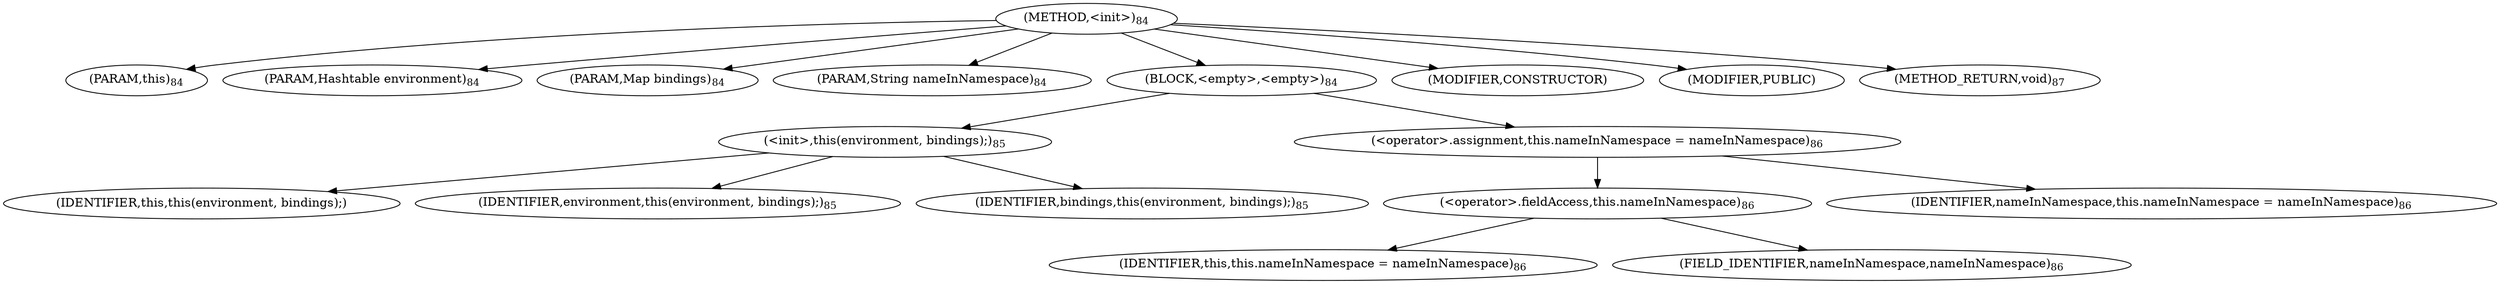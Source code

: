 digraph "&lt;init&gt;" {  
"277" [label = <(METHOD,&lt;init&gt;)<SUB>84</SUB>> ]
"16" [label = <(PARAM,this)<SUB>84</SUB>> ]
"278" [label = <(PARAM,Hashtable environment)<SUB>84</SUB>> ]
"279" [label = <(PARAM,Map bindings)<SUB>84</SUB>> ]
"280" [label = <(PARAM,String nameInNamespace)<SUB>84</SUB>> ]
"281" [label = <(BLOCK,&lt;empty&gt;,&lt;empty&gt;)<SUB>84</SUB>> ]
"282" [label = <(&lt;init&gt;,this(environment, bindings);)<SUB>85</SUB>> ]
"15" [label = <(IDENTIFIER,this,this(environment, bindings);)> ]
"283" [label = <(IDENTIFIER,environment,this(environment, bindings);)<SUB>85</SUB>> ]
"284" [label = <(IDENTIFIER,bindings,this(environment, bindings);)<SUB>85</SUB>> ]
"285" [label = <(&lt;operator&gt;.assignment,this.nameInNamespace = nameInNamespace)<SUB>86</SUB>> ]
"286" [label = <(&lt;operator&gt;.fieldAccess,this.nameInNamespace)<SUB>86</SUB>> ]
"17" [label = <(IDENTIFIER,this,this.nameInNamespace = nameInNamespace)<SUB>86</SUB>> ]
"287" [label = <(FIELD_IDENTIFIER,nameInNamespace,nameInNamespace)<SUB>86</SUB>> ]
"288" [label = <(IDENTIFIER,nameInNamespace,this.nameInNamespace = nameInNamespace)<SUB>86</SUB>> ]
"289" [label = <(MODIFIER,CONSTRUCTOR)> ]
"290" [label = <(MODIFIER,PUBLIC)> ]
"291" [label = <(METHOD_RETURN,void)<SUB>87</SUB>> ]
  "277" -> "16" 
  "277" -> "278" 
  "277" -> "279" 
  "277" -> "280" 
  "277" -> "281" 
  "277" -> "289" 
  "277" -> "290" 
  "277" -> "291" 
  "281" -> "282" 
  "281" -> "285" 
  "282" -> "15" 
  "282" -> "283" 
  "282" -> "284" 
  "285" -> "286" 
  "285" -> "288" 
  "286" -> "17" 
  "286" -> "287" 
}
